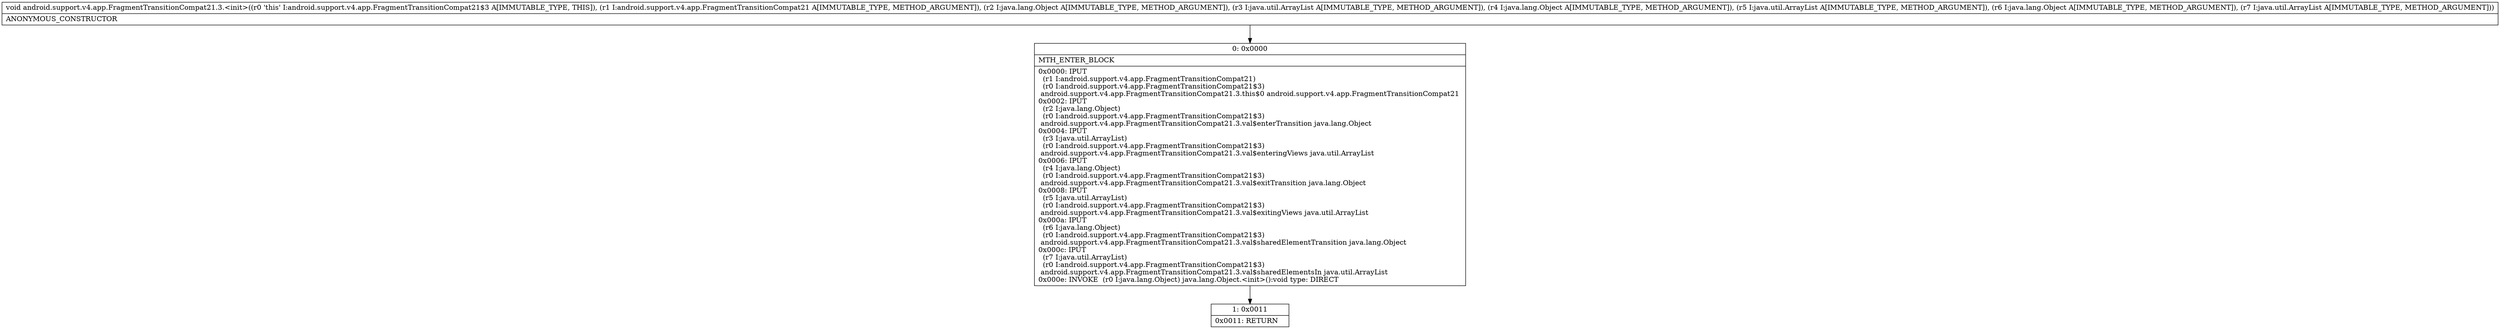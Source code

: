 digraph "CFG forandroid.support.v4.app.FragmentTransitionCompat21.3.\<init\>(Landroid\/support\/v4\/app\/FragmentTransitionCompat21;Ljava\/lang\/Object;Ljava\/util\/ArrayList;Ljava\/lang\/Object;Ljava\/util\/ArrayList;Ljava\/lang\/Object;Ljava\/util\/ArrayList;)V" {
Node_0 [shape=record,label="{0\:\ 0x0000|MTH_ENTER_BLOCK\l|0x0000: IPUT  \l  (r1 I:android.support.v4.app.FragmentTransitionCompat21)\l  (r0 I:android.support.v4.app.FragmentTransitionCompat21$3)\l android.support.v4.app.FragmentTransitionCompat21.3.this$0 android.support.v4.app.FragmentTransitionCompat21 \l0x0002: IPUT  \l  (r2 I:java.lang.Object)\l  (r0 I:android.support.v4.app.FragmentTransitionCompat21$3)\l android.support.v4.app.FragmentTransitionCompat21.3.val$enterTransition java.lang.Object \l0x0004: IPUT  \l  (r3 I:java.util.ArrayList)\l  (r0 I:android.support.v4.app.FragmentTransitionCompat21$3)\l android.support.v4.app.FragmentTransitionCompat21.3.val$enteringViews java.util.ArrayList \l0x0006: IPUT  \l  (r4 I:java.lang.Object)\l  (r0 I:android.support.v4.app.FragmentTransitionCompat21$3)\l android.support.v4.app.FragmentTransitionCompat21.3.val$exitTransition java.lang.Object \l0x0008: IPUT  \l  (r5 I:java.util.ArrayList)\l  (r0 I:android.support.v4.app.FragmentTransitionCompat21$3)\l android.support.v4.app.FragmentTransitionCompat21.3.val$exitingViews java.util.ArrayList \l0x000a: IPUT  \l  (r6 I:java.lang.Object)\l  (r0 I:android.support.v4.app.FragmentTransitionCompat21$3)\l android.support.v4.app.FragmentTransitionCompat21.3.val$sharedElementTransition java.lang.Object \l0x000c: IPUT  \l  (r7 I:java.util.ArrayList)\l  (r0 I:android.support.v4.app.FragmentTransitionCompat21$3)\l android.support.v4.app.FragmentTransitionCompat21.3.val$sharedElementsIn java.util.ArrayList \l0x000e: INVOKE  (r0 I:java.lang.Object) java.lang.Object.\<init\>():void type: DIRECT \l}"];
Node_1 [shape=record,label="{1\:\ 0x0011|0x0011: RETURN   \l}"];
MethodNode[shape=record,label="{void android.support.v4.app.FragmentTransitionCompat21.3.\<init\>((r0 'this' I:android.support.v4.app.FragmentTransitionCompat21$3 A[IMMUTABLE_TYPE, THIS]), (r1 I:android.support.v4.app.FragmentTransitionCompat21 A[IMMUTABLE_TYPE, METHOD_ARGUMENT]), (r2 I:java.lang.Object A[IMMUTABLE_TYPE, METHOD_ARGUMENT]), (r3 I:java.util.ArrayList A[IMMUTABLE_TYPE, METHOD_ARGUMENT]), (r4 I:java.lang.Object A[IMMUTABLE_TYPE, METHOD_ARGUMENT]), (r5 I:java.util.ArrayList A[IMMUTABLE_TYPE, METHOD_ARGUMENT]), (r6 I:java.lang.Object A[IMMUTABLE_TYPE, METHOD_ARGUMENT]), (r7 I:java.util.ArrayList A[IMMUTABLE_TYPE, METHOD_ARGUMENT]))  | ANONYMOUS_CONSTRUCTOR\l}"];
MethodNode -> Node_0;
Node_0 -> Node_1;
}

